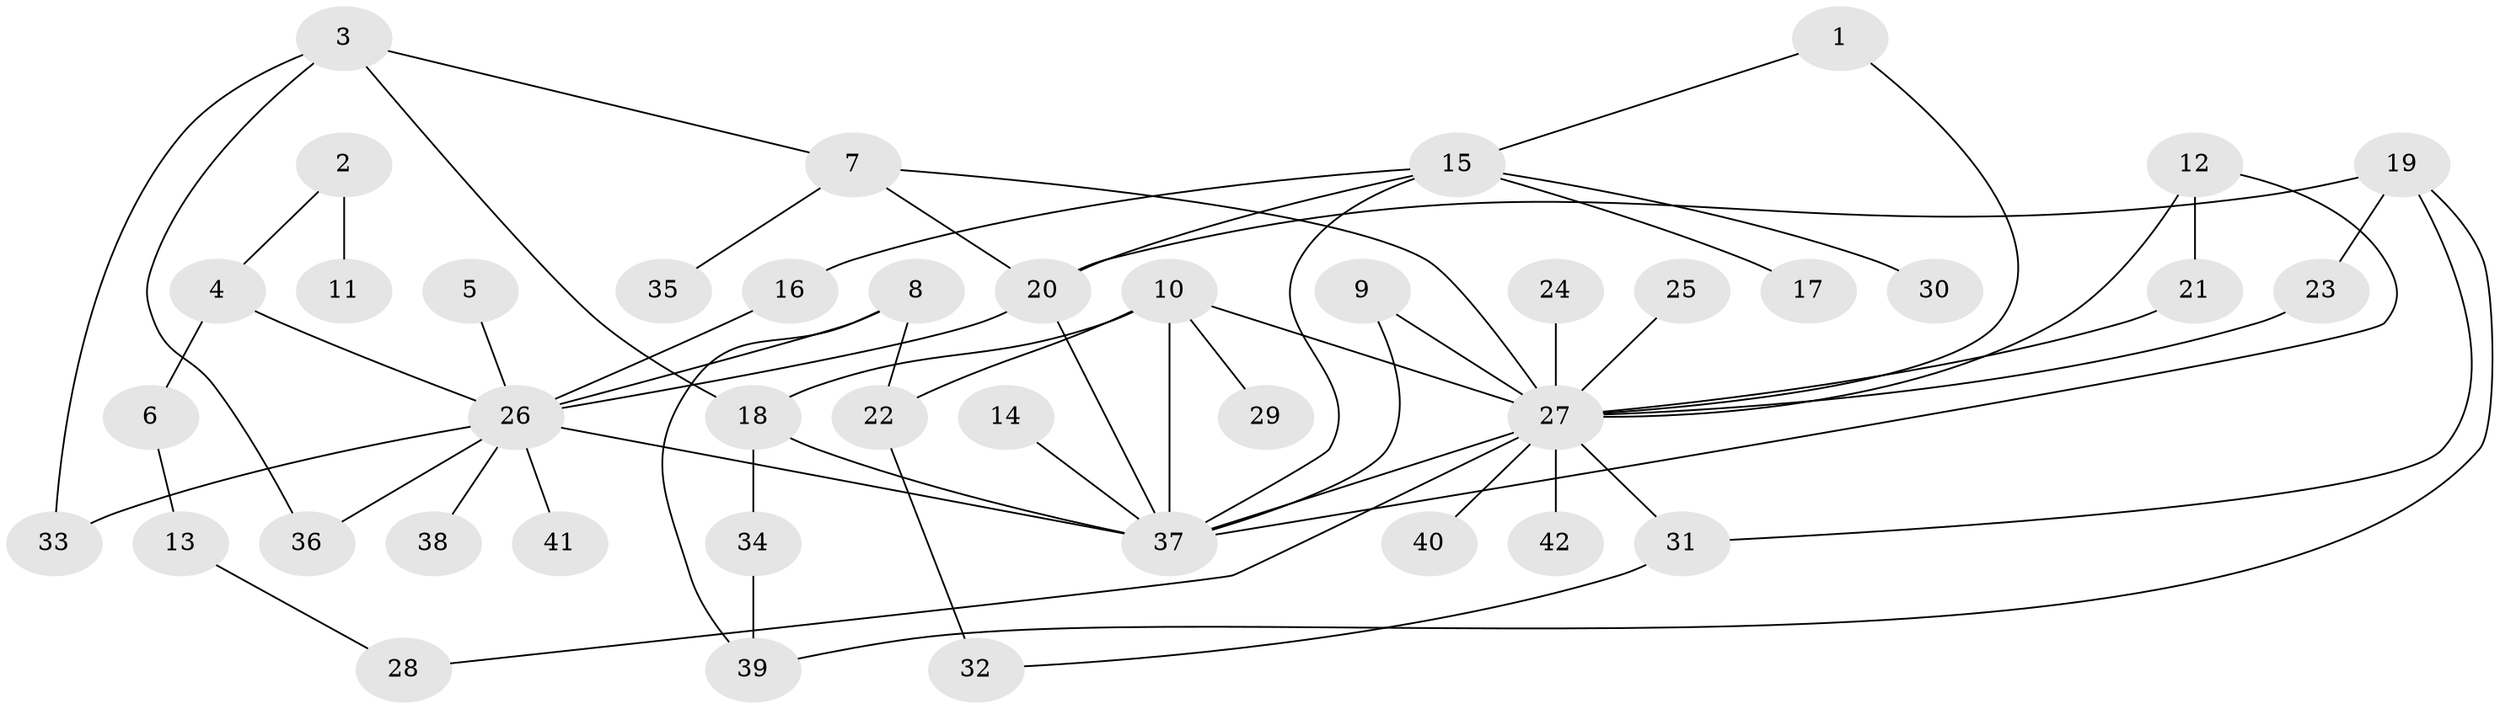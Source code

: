 // original degree distribution, {7: 0.011904761904761904, 11: 0.011904761904761904, 12: 0.011904761904761904, 4: 0.07142857142857142, 17: 0.011904761904761904, 3: 0.08333333333333333, 2: 0.2976190476190476, 8: 0.011904761904761904, 5: 0.047619047619047616, 1: 0.42857142857142855, 6: 0.011904761904761904}
// Generated by graph-tools (version 1.1) at 2025/01/03/09/25 03:01:52]
// undirected, 42 vertices, 61 edges
graph export_dot {
graph [start="1"]
  node [color=gray90,style=filled];
  1;
  2;
  3;
  4;
  5;
  6;
  7;
  8;
  9;
  10;
  11;
  12;
  13;
  14;
  15;
  16;
  17;
  18;
  19;
  20;
  21;
  22;
  23;
  24;
  25;
  26;
  27;
  28;
  29;
  30;
  31;
  32;
  33;
  34;
  35;
  36;
  37;
  38;
  39;
  40;
  41;
  42;
  1 -- 15 [weight=1.0];
  1 -- 27 [weight=1.0];
  2 -- 4 [weight=1.0];
  2 -- 11 [weight=2.0];
  3 -- 7 [weight=1.0];
  3 -- 18 [weight=1.0];
  3 -- 33 [weight=1.0];
  3 -- 36 [weight=1.0];
  4 -- 6 [weight=1.0];
  4 -- 26 [weight=1.0];
  5 -- 26 [weight=1.0];
  6 -- 13 [weight=1.0];
  7 -- 20 [weight=1.0];
  7 -- 27 [weight=1.0];
  7 -- 35 [weight=1.0];
  8 -- 22 [weight=1.0];
  8 -- 26 [weight=1.0];
  8 -- 39 [weight=1.0];
  9 -- 27 [weight=1.0];
  9 -- 37 [weight=1.0];
  10 -- 18 [weight=1.0];
  10 -- 22 [weight=1.0];
  10 -- 27 [weight=1.0];
  10 -- 29 [weight=1.0];
  10 -- 37 [weight=1.0];
  12 -- 21 [weight=1.0];
  12 -- 27 [weight=1.0];
  12 -- 37 [weight=1.0];
  13 -- 28 [weight=1.0];
  14 -- 37 [weight=1.0];
  15 -- 16 [weight=1.0];
  15 -- 17 [weight=1.0];
  15 -- 20 [weight=1.0];
  15 -- 30 [weight=1.0];
  15 -- 37 [weight=1.0];
  16 -- 26 [weight=1.0];
  18 -- 34 [weight=1.0];
  18 -- 37 [weight=1.0];
  19 -- 20 [weight=1.0];
  19 -- 23 [weight=1.0];
  19 -- 31 [weight=1.0];
  19 -- 39 [weight=1.0];
  20 -- 26 [weight=1.0];
  20 -- 37 [weight=1.0];
  21 -- 27 [weight=1.0];
  22 -- 32 [weight=1.0];
  23 -- 27 [weight=1.0];
  24 -- 27 [weight=1.0];
  25 -- 27 [weight=1.0];
  26 -- 33 [weight=1.0];
  26 -- 36 [weight=1.0];
  26 -- 37 [weight=1.0];
  26 -- 38 [weight=1.0];
  26 -- 41 [weight=1.0];
  27 -- 28 [weight=1.0];
  27 -- 31 [weight=1.0];
  27 -- 37 [weight=1.0];
  27 -- 40 [weight=1.0];
  27 -- 42 [weight=1.0];
  31 -- 32 [weight=1.0];
  34 -- 39 [weight=1.0];
}
